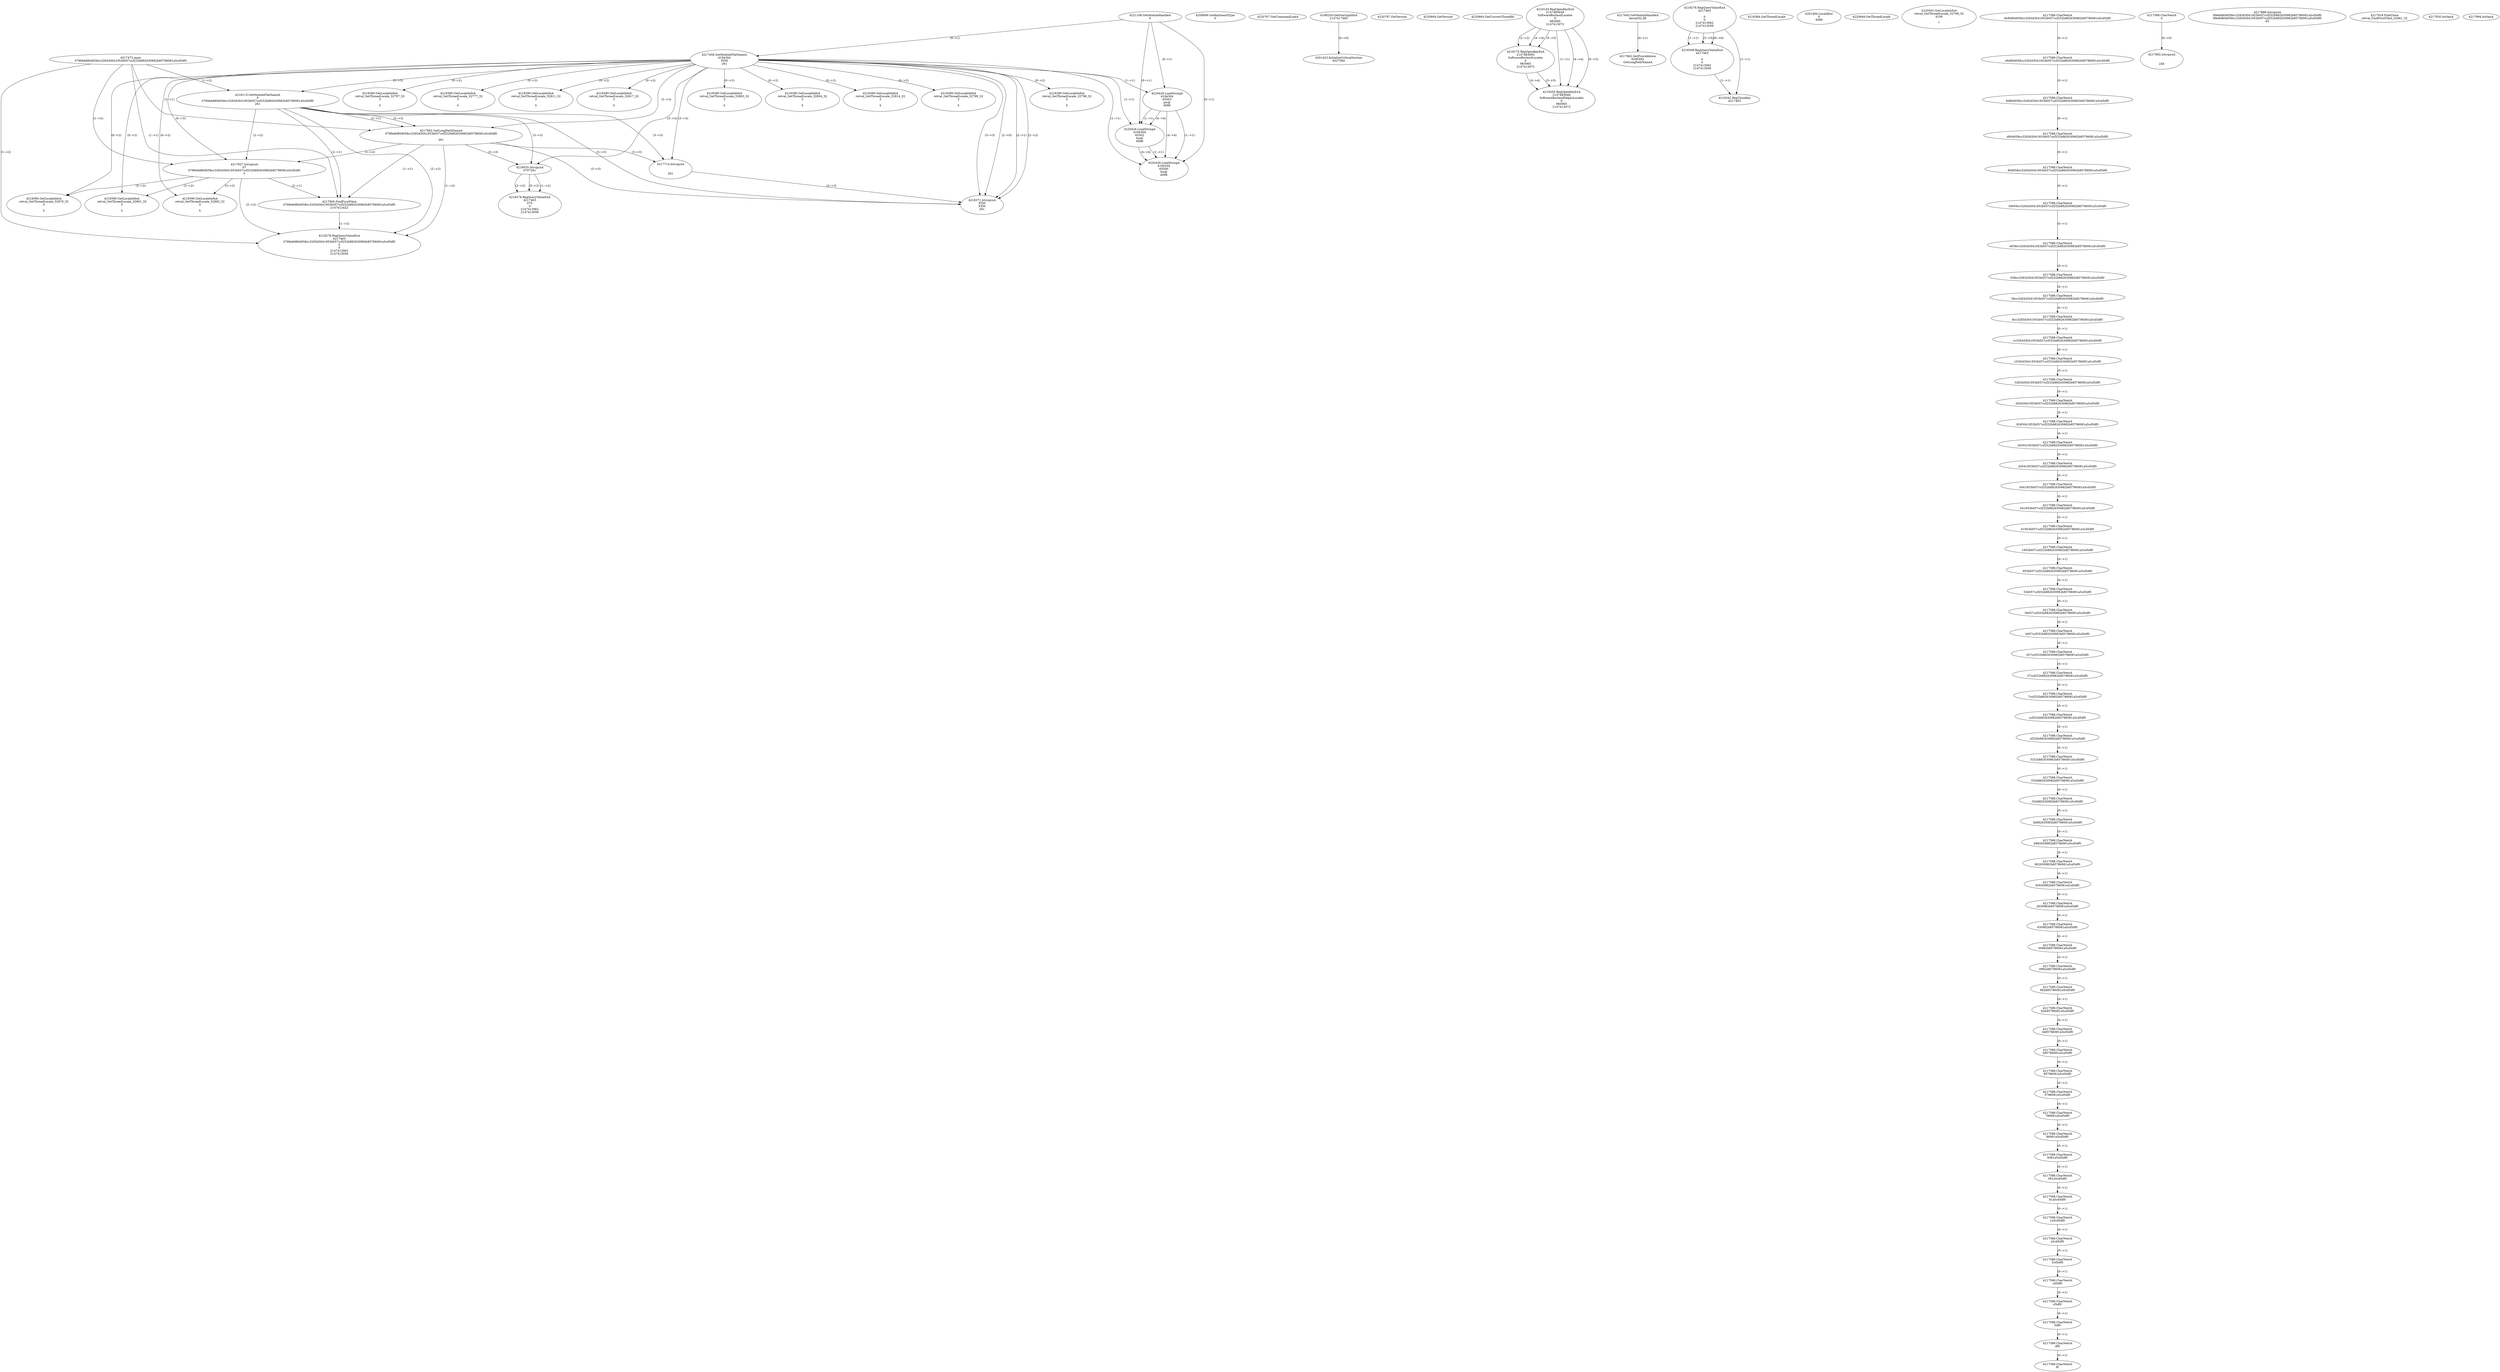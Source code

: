 // Global SCDG with merge call
digraph {
	0 [label="4517472.main
0789e8d80d058cc3283d3041953b057ccf252b882630982b85786081a5cd5df0"]
	1 [label="4221108.GetModuleHandleA
0"]
	2 [label="4209069.GetKeyboardType
0"]
	3 [label="4220767.GetCommandLineA
"]
	4 [label="4199254.GetStartupInfoA
2147417460"]
	5 [label="4220787.GetVersion
"]
	6 [label="4220804.GetVersion
"]
	7 [label="4220864.GetCurrentThreadId
"]
	8 [label="4217458.GetModuleFileNameA
4194304
PZM
261"]
	1 -> 8 [label="(0-->1)"]
	9 [label="4218115.GetModuleFileNameA
0
0789e8d80d058cc3283d3041953b057ccf252b882630982b85786081a5cd5df0
261"]
	0 -> 9 [label="(1-->2)"]
	8 -> 9 [label="(3-->3)"]
	10 [label="4218145.RegOpenKeyExA
2147483649
Software\Borland\Locales
0
983065
2147413072"]
	11 [label="4217645.GetModuleHandleA
kernel32.dll"]
	12 [label="4217662.GetProcAddress
6295592
GetLongPathNameA"]
	11 -> 12 [label="(0-->1)"]
	13 [label="4217692.GetLongPathNameA
0789e8d80d058cc3283d3041953b057ccf252b882630982b85786081a5cd5df0

261"]
	0 -> 13 [label="(1-->1)"]
	9 -> 13 [label="(2-->1)"]
	8 -> 13 [label="(3-->3)"]
	9 -> 13 [label="(3-->3)"]
	14 [label="4217714.lstrcpynA


261"]
	8 -> 14 [label="(3-->3)"]
	9 -> 14 [label="(3-->3)"]
	13 -> 14 [label="(3-->3)"]
	15 [label="4218278.RegQueryValueExA
4217463

0
0
2147413062
2147413056"]
	16 [label="4218308.RegQueryValueExA
4217463

0
0
2147413062
2147413056"]
	15 -> 16 [label="(1-->1)"]
	15 -> 16 [label="(5-->5)"]
	15 -> 16 [label="(6-->6)"]
	17 [label="4218342.RegCloseKey
4217463"]
	15 -> 17 [label="(1-->1)"]
	16 -> 17 [label="(1-->1)"]
	18 [label="4218371.lstrcpynA
PZM
PZM
261"]
	8 -> 18 [label="(2-->1)"]
	8 -> 18 [label="(2-->2)"]
	8 -> 18 [label="(3-->3)"]
	9 -> 18 [label="(3-->3)"]
	13 -> 18 [label="(3-->3)"]
	14 -> 18 [label="(3-->3)"]
	8 -> 18 [label="(2-->0)"]
	19 [label="4218384.GetThreadLocale
"]
	20 [label="4218390.GetLocaleInfoA
retval_GetThreadLocale_32798_32
3

5"]
	8 -> 20 [label="(0-->2)"]
	21 [label="4220426.LoadStringA
4194304
65503
pw@
4096"]
	1 -> 21 [label="(0-->1)"]
	8 -> 21 [label="(1-->1)"]
	22 [label="4220426.LoadStringA
4194304
65502
hw@
4096"]
	1 -> 22 [label="(0-->1)"]
	8 -> 22 [label="(1-->1)"]
	21 -> 22 [label="(1-->1)"]
	21 -> 22 [label="(4-->4)"]
	23 [label="4220426.LoadStringA
4194304
65500
Xw@
4096"]
	1 -> 23 [label="(0-->1)"]
	8 -> 23 [label="(1-->1)"]
	21 -> 23 [label="(1-->1)"]
	22 -> 23 [label="(1-->1)"]
	21 -> 23 [label="(4-->4)"]
	22 -> 23 [label="(4-->4)"]
	24 [label="4201423.InitializeCriticalSection
4527560"]
	4 -> 24 [label="(0-->0)"]
	25 [label="4201484.LocalAlloc
0
4088"]
	26 [label="4218175.RegOpenKeyExA
2147483650
Software\Borland\Locales
0
983065
2147413072"]
	10 -> 26 [label="(2-->2)"]
	10 -> 26 [label="(4-->4)"]
	10 -> 26 [label="(5-->5)"]
	27 [label="4218390.GetLocaleInfoA
retval_GetThreadLocale_32797_32
3

5"]
	8 -> 27 [label="(0-->2)"]
	28 [label="4220849.GetThreadLocale
"]
	29 [label="4220502.GetLocaleInfoA
retval_GetThreadLocale_32768_32
4100

7"]
	30 [label="4217827.lstrcpynA
07
0789e8d80d058cc3283d3041953b057ccf252b882630982b85786081a5cd5df0
3"]
	0 -> 30 [label="(1-->2)"]
	9 -> 30 [label="(2-->2)"]
	13 -> 30 [label="(1-->2)"]
	8 -> 30 [label="(0-->3)"]
	31 [label="4217588.CharNextA
9e8d80d058cc3283d3041953b057ccf252b882630982b85786081a5cd5df0"]
	32 [label="4217588.CharNextA
e8d80d058cc3283d3041953b057ccf252b882630982b85786081a5cd5df0"]
	31 -> 32 [label="(0-->1)"]
	33 [label="4217588.CharNextA
8d80d058cc3283d3041953b057ccf252b882630982b85786081a5cd5df0"]
	32 -> 33 [label="(0-->1)"]
	34 [label="4217588.CharNextA
d80d058cc3283d3041953b057ccf252b882630982b85786081a5cd5df0"]
	33 -> 34 [label="(0-->1)"]
	35 [label="4217588.CharNextA
80d058cc3283d3041953b057ccf252b882630982b85786081a5cd5df0"]
	34 -> 35 [label="(0-->1)"]
	36 [label="4217588.CharNextA
0d058cc3283d3041953b057ccf252b882630982b85786081a5cd5df0"]
	35 -> 36 [label="(0-->1)"]
	37 [label="4217588.CharNextA
d058cc3283d3041953b057ccf252b882630982b85786081a5cd5df0"]
	36 -> 37 [label="(0-->1)"]
	38 [label="4217588.CharNextA
058cc3283d3041953b057ccf252b882630982b85786081a5cd5df0"]
	37 -> 38 [label="(0-->1)"]
	39 [label="4217588.CharNextA
58cc3283d3041953b057ccf252b882630982b85786081a5cd5df0"]
	38 -> 39 [label="(0-->1)"]
	40 [label="4217588.CharNextA
8cc3283d3041953b057ccf252b882630982b85786081a5cd5df0"]
	39 -> 40 [label="(0-->1)"]
	41 [label="4217588.CharNextA
cc3283d3041953b057ccf252b882630982b85786081a5cd5df0"]
	40 -> 41 [label="(0-->1)"]
	42 [label="4217588.CharNextA
c3283d3041953b057ccf252b882630982b85786081a5cd5df0"]
	41 -> 42 [label="(0-->1)"]
	43 [label="4217588.CharNextA
3283d3041953b057ccf252b882630982b85786081a5cd5df0"]
	42 -> 43 [label="(0-->1)"]
	44 [label="4217588.CharNextA
283d3041953b057ccf252b882630982b85786081a5cd5df0"]
	43 -> 44 [label="(0-->1)"]
	45 [label="4217588.CharNextA
83d3041953b057ccf252b882630982b85786081a5cd5df0"]
	44 -> 45 [label="(0-->1)"]
	46 [label="4217588.CharNextA
3d3041953b057ccf252b882630982b85786081a5cd5df0"]
	45 -> 46 [label="(0-->1)"]
	47 [label="4217588.CharNextA
d3041953b057ccf252b882630982b85786081a5cd5df0"]
	46 -> 47 [label="(0-->1)"]
	48 [label="4217588.CharNextA
3041953b057ccf252b882630982b85786081a5cd5df0"]
	47 -> 48 [label="(0-->1)"]
	49 [label="4217588.CharNextA
041953b057ccf252b882630982b85786081a5cd5df0"]
	48 -> 49 [label="(0-->1)"]
	50 [label="4217588.CharNextA
41953b057ccf252b882630982b85786081a5cd5df0"]
	49 -> 50 [label="(0-->1)"]
	51 [label="4217588.CharNextA
1953b057ccf252b882630982b85786081a5cd5df0"]
	50 -> 51 [label="(0-->1)"]
	52 [label="4217588.CharNextA
953b057ccf252b882630982b85786081a5cd5df0"]
	51 -> 52 [label="(0-->1)"]
	53 [label="4217588.CharNextA
53b057ccf252b882630982b85786081a5cd5df0"]
	52 -> 53 [label="(0-->1)"]
	54 [label="4217588.CharNextA
3b057ccf252b882630982b85786081a5cd5df0"]
	53 -> 54 [label="(0-->1)"]
	55 [label="4217588.CharNextA
b057ccf252b882630982b85786081a5cd5df0"]
	54 -> 55 [label="(0-->1)"]
	56 [label="4217588.CharNextA
057ccf252b882630982b85786081a5cd5df0"]
	55 -> 56 [label="(0-->1)"]
	57 [label="4217588.CharNextA
57ccf252b882630982b85786081a5cd5df0"]
	56 -> 57 [label="(0-->1)"]
	58 [label="4217588.CharNextA
7ccf252b882630982b85786081a5cd5df0"]
	57 -> 58 [label="(0-->1)"]
	59 [label="4217588.CharNextA
ccf252b882630982b85786081a5cd5df0"]
	58 -> 59 [label="(0-->1)"]
	60 [label="4217588.CharNextA
cf252b882630982b85786081a5cd5df0"]
	59 -> 60 [label="(0-->1)"]
	61 [label="4217588.CharNextA
f252b882630982b85786081a5cd5df0"]
	60 -> 61 [label="(0-->1)"]
	62 [label="4217588.CharNextA
252b882630982b85786081a5cd5df0"]
	61 -> 62 [label="(0-->1)"]
	63 [label="4217588.CharNextA
52b882630982b85786081a5cd5df0"]
	62 -> 63 [label="(0-->1)"]
	64 [label="4217588.CharNextA
2b882630982b85786081a5cd5df0"]
	63 -> 64 [label="(0-->1)"]
	65 [label="4217588.CharNextA
b882630982b85786081a5cd5df0"]
	64 -> 65 [label="(0-->1)"]
	66 [label="4217588.CharNextA
882630982b85786081a5cd5df0"]
	65 -> 66 [label="(0-->1)"]
	67 [label="4217588.CharNextA
82630982b85786081a5cd5df0"]
	66 -> 67 [label="(0-->1)"]
	68 [label="4217588.CharNextA
2630982b85786081a5cd5df0"]
	67 -> 68 [label="(0-->1)"]
	69 [label="4217588.CharNextA
630982b85786081a5cd5df0"]
	68 -> 69 [label="(0-->1)"]
	70 [label="4217588.CharNextA
30982b85786081a5cd5df0"]
	69 -> 70 [label="(0-->1)"]
	71 [label="4217588.CharNextA
0982b85786081a5cd5df0"]
	70 -> 71 [label="(0-->1)"]
	72 [label="4217588.CharNextA
982b85786081a5cd5df0"]
	71 -> 72 [label="(0-->1)"]
	73 [label="4217588.CharNextA
82b85786081a5cd5df0"]
	72 -> 73 [label="(0-->1)"]
	74 [label="4217588.CharNextA
2b85786081a5cd5df0"]
	73 -> 74 [label="(0-->1)"]
	75 [label="4217588.CharNextA
b85786081a5cd5df0"]
	74 -> 75 [label="(0-->1)"]
	76 [label="4217588.CharNextA
85786081a5cd5df0"]
	75 -> 76 [label="(0-->1)"]
	77 [label="4217588.CharNextA
5786081a5cd5df0"]
	76 -> 77 [label="(0-->1)"]
	78 [label="4217588.CharNextA
786081a5cd5df0"]
	77 -> 78 [label="(0-->1)"]
	79 [label="4217588.CharNextA
86081a5cd5df0"]
	78 -> 79 [label="(0-->1)"]
	80 [label="4217588.CharNextA
6081a5cd5df0"]
	79 -> 80 [label="(0-->1)"]
	81 [label="4217588.CharNextA
081a5cd5df0"]
	80 -> 81 [label="(0-->1)"]
	82 [label="4217588.CharNextA
81a5cd5df0"]
	81 -> 82 [label="(0-->1)"]
	83 [label="4217588.CharNextA
1a5cd5df0"]
	82 -> 83 [label="(0-->1)"]
	84 [label="4217588.CharNextA
a5cd5df0"]
	83 -> 84 [label="(0-->1)"]
	85 [label="4217588.CharNextA
5cd5df0"]
	84 -> 85 [label="(0-->1)"]
	86 [label="4217588.CharNextA
cd5df0"]
	85 -> 86 [label="(0-->1)"]
	87 [label="4217588.CharNextA
d5df0"]
	86 -> 87 [label="(0-->1)"]
	88 [label="4217588.CharNextA
5df0"]
	87 -> 88 [label="(0-->1)"]
	89 [label="4217588.CharNextA
df0"]
	88 -> 89 [label="(0-->1)"]
	90 [label="4217588.CharNextA
f0"]
	89 -> 90 [label="(0-->1)"]
	91 [label="4217588.CharNextA
0"]
	92 [label="4217886.lstrcpynA
89e8d80d058cc3283d3041953b057ccf252b882630982b85786081a5cd5df0
89e8d80d058cc3283d3041953b057ccf252b882630982b85786081a5cd5df0
63"]
	93 [label="4217905.FindFirstFileA
0789e8d80d058cc3283d3041953b057ccf252b882630982b85786081a5cd5df0
2147412422"]
	0 -> 93 [label="(1-->1)"]
	9 -> 93 [label="(2-->1)"]
	13 -> 93 [label="(1-->1)"]
	30 -> 93 [label="(2-->1)"]
	94 [label="4217918.FindClose
retval_FindFirstFileA_32861_32"]
	95 [label="4217930.lstrlenA
"]
	96 [label="4217982.lstrcpynA


258"]
	91 -> 96 [label="(0-->0)"]
	97 [label="4217994.lstrlenA
"]
	98 [label="4218035.lstrcpynA
07\
07\
261"]
	8 -> 98 [label="(3-->3)"]
	9 -> 98 [label="(3-->3)"]
	13 -> 98 [label="(3-->3)"]
	99 [label="4218278.RegQueryValueExA
4217463
07\
0
0
2147413062
2147413056"]
	98 -> 99 [label="(1-->2)"]
	98 -> 99 [label="(2-->2)"]
	98 -> 99 [label="(0-->2)"]
	100 [label="4218390.GetLocaleInfoA
retval_GetThreadLocale_32876_32
3

5"]
	8 -> 100 [label="(0-->2)"]
	30 -> 100 [label="(3-->2)"]
	101 [label="4218390.GetLocaleInfoA
retval_GetThreadLocale_32883_32
3

5"]
	8 -> 101 [label="(0-->2)"]
	30 -> 101 [label="(3-->2)"]
	102 [label="4218278.RegQueryValueExA
4217463
0789e8d80d058cc3283d3041953b057ccf252b882630982b85786081a5cd5df0
0
0
2147413062
2147413056"]
	0 -> 102 [label="(1-->2)"]
	9 -> 102 [label="(2-->2)"]
	13 -> 102 [label="(1-->2)"]
	30 -> 102 [label="(2-->2)"]
	93 -> 102 [label="(1-->2)"]
	103 [label="4218390.GetLocaleInfoA
retval_GetThreadLocale_32891_32
3

5"]
	8 -> 103 [label="(0-->2)"]
	30 -> 103 [label="(3-->2)"]
	104 [label="4218205.RegOpenKeyExA
2147483649
Software\Borland\Delphi\Locales
0
983065
2147413072"]
	10 -> 104 [label="(1-->1)"]
	10 -> 104 [label="(4-->4)"]
	26 -> 104 [label="(4-->4)"]
	10 -> 104 [label="(5-->5)"]
	26 -> 104 [label="(5-->5)"]
	105 [label="4218390.GetLocaleInfoA
retval_GetThreadLocale_32777_32
3

5"]
	8 -> 105 [label="(0-->2)"]
	106 [label="4218390.GetLocaleInfoA
retval_GetThreadLocale_32811_32
3

5"]
	8 -> 106 [label="(0-->2)"]
	107 [label="4218390.GetLocaleInfoA
retval_GetThreadLocale_32817_32
3

5"]
	8 -> 107 [label="(0-->2)"]
	108 [label="4218390.GetLocaleInfoA
retval_GetThreadLocale_32803_32
3

5"]
	8 -> 108 [label="(0-->2)"]
	109 [label="4218390.GetLocaleInfoA
retval_GetThreadLocale_32804_32
3

5"]
	8 -> 109 [label="(0-->2)"]
	110 [label="4218390.GetLocaleInfoA
retval_GetThreadLocale_32814_32
3

5"]
	8 -> 110 [label="(0-->2)"]
	111 [label="4218390.GetLocaleInfoA
retval_GetThreadLocale_32799_32
3

5"]
	8 -> 111 [label="(0-->2)"]
}
